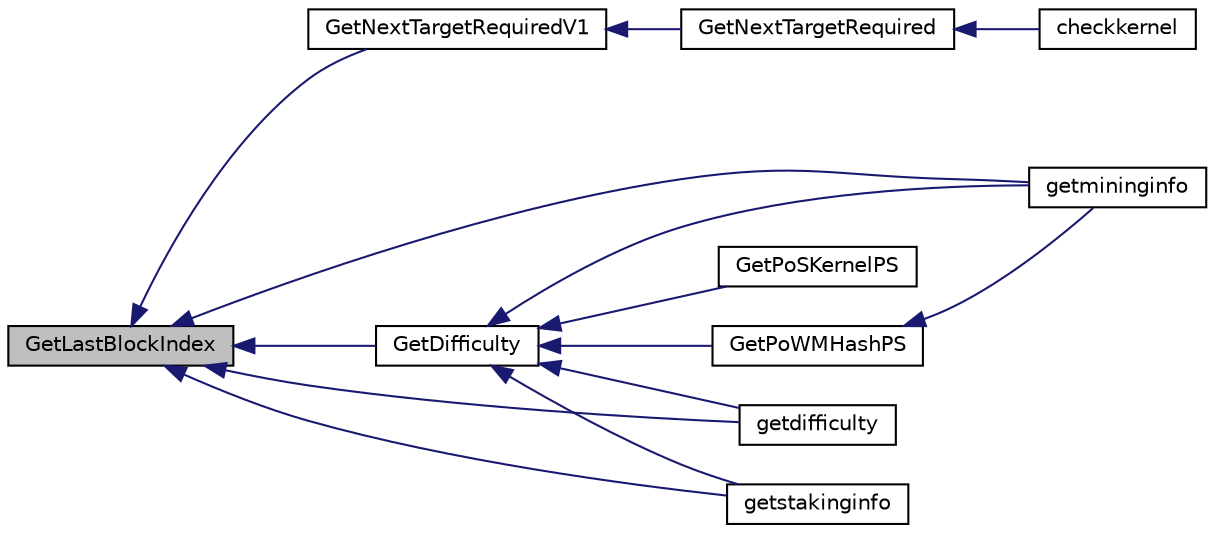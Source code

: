 digraph "GetLastBlockIndex"
{
  edge [fontname="Helvetica",fontsize="10",labelfontname="Helvetica",labelfontsize="10"];
  node [fontname="Helvetica",fontsize="10",shape=record];
  rankdir="LR";
  Node103 [label="GetLastBlockIndex",height=0.2,width=0.4,color="black", fillcolor="grey75", style="filled", fontcolor="black"];
  Node103 -> Node104 [dir="back",color="midnightblue",fontsize="10",style="solid",fontname="Helvetica"];
  Node104 [label="GetNextTargetRequiredV1",height=0.2,width=0.4,color="black", fillcolor="white", style="filled",URL="$d7/d48/proofs_8h.html#a206d1c747985d51a94cdfc830357114a",tooltip="Calculate difficulty using retarget algorithm V1 by maintaining target. "];
  Node104 -> Node105 [dir="back",color="midnightblue",fontsize="10",style="solid",fontname="Helvetica"];
  Node105 [label="GetNextTargetRequired",height=0.2,width=0.4,color="black", fillcolor="white", style="filled",URL="$d7/d48/proofs_8h.html#a868a58404bd61b6a82901f428d152bae",tooltip="Calculate difficulty using retarget algorithm by maintaining target. "];
  Node105 -> Node106 [dir="back",color="midnightblue",fontsize="10",style="solid",fontname="Helvetica"];
  Node106 [label="checkkernel",height=0.2,width=0.4,color="black", fillcolor="white", style="filled",URL="$d4/ddd/rpcmining_8cpp.html#a36ee2284a7252841b8a62a9531b6acbc"];
  Node103 -> Node107 [dir="back",color="midnightblue",fontsize="10",style="solid",fontname="Helvetica"];
  Node107 [label="GetDifficulty",height=0.2,width=0.4,color="black", fillcolor="white", style="filled",URL="$d3/da2/rpcserver_8h.html#a8fcb55e3479716ded2b499e470bdc13a"];
  Node107 -> Node108 [dir="back",color="midnightblue",fontsize="10",style="solid",fontname="Helvetica"];
  Node108 [label="GetPoWMHashPS",height=0.2,width=0.4,color="black", fillcolor="white", style="filled",URL="$d3/da2/rpcserver_8h.html#a3da60ebd3884dc09e7a20b0798b6cf36"];
  Node108 -> Node109 [dir="back",color="midnightblue",fontsize="10",style="solid",fontname="Helvetica"];
  Node109 [label="getmininginfo",height=0.2,width=0.4,color="black", fillcolor="white", style="filled",URL="$d4/ddd/rpcmining_8cpp.html#a89c187faff7322c7d15134d13570ca1e"];
  Node107 -> Node110 [dir="back",color="midnightblue",fontsize="10",style="solid",fontname="Helvetica"];
  Node110 [label="GetPoSKernelPS",height=0.2,width=0.4,color="black", fillcolor="white", style="filled",URL="$d3/da2/rpcserver_8h.html#a8de51dc4945be68c0581e328efb8c9ab"];
  Node107 -> Node111 [dir="back",color="midnightblue",fontsize="10",style="solid",fontname="Helvetica"];
  Node111 [label="getdifficulty",height=0.2,width=0.4,color="black", fillcolor="white", style="filled",URL="$d0/d47/rpcblockchain_8cpp.html#a273d24288c722f1ba2013cc5576b4321"];
  Node107 -> Node109 [dir="back",color="midnightblue",fontsize="10",style="solid",fontname="Helvetica"];
  Node107 -> Node112 [dir="back",color="midnightblue",fontsize="10",style="solid",fontname="Helvetica"];
  Node112 [label="getstakinginfo",height=0.2,width=0.4,color="black", fillcolor="white", style="filled",URL="$d4/ddd/rpcmining_8cpp.html#aedf628177ea04e0077d9d530963d40d6"];
  Node103 -> Node111 [dir="back",color="midnightblue",fontsize="10",style="solid",fontname="Helvetica"];
  Node103 -> Node109 [dir="back",color="midnightblue",fontsize="10",style="solid",fontname="Helvetica"];
  Node103 -> Node112 [dir="back",color="midnightblue",fontsize="10",style="solid",fontname="Helvetica"];
}
